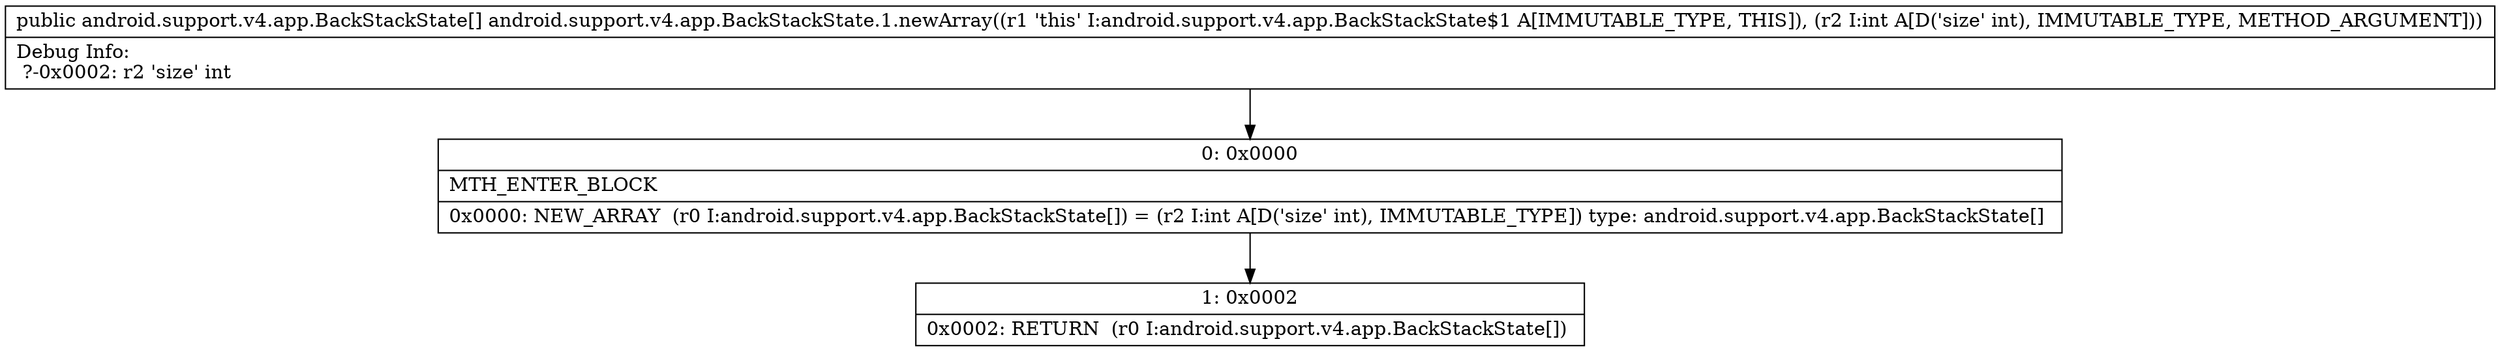 digraph "CFG forandroid.support.v4.app.BackStackState.1.newArray(I)[Landroid\/support\/v4\/app\/BackStackState;" {
Node_0 [shape=record,label="{0\:\ 0x0000|MTH_ENTER_BLOCK\l|0x0000: NEW_ARRAY  (r0 I:android.support.v4.app.BackStackState[]) = (r2 I:int A[D('size' int), IMMUTABLE_TYPE]) type: android.support.v4.app.BackStackState[] \l}"];
Node_1 [shape=record,label="{1\:\ 0x0002|0x0002: RETURN  (r0 I:android.support.v4.app.BackStackState[]) \l}"];
MethodNode[shape=record,label="{public android.support.v4.app.BackStackState[] android.support.v4.app.BackStackState.1.newArray((r1 'this' I:android.support.v4.app.BackStackState$1 A[IMMUTABLE_TYPE, THIS]), (r2 I:int A[D('size' int), IMMUTABLE_TYPE, METHOD_ARGUMENT]))  | Debug Info:\l  ?\-0x0002: r2 'size' int\l}"];
MethodNode -> Node_0;
Node_0 -> Node_1;
}

